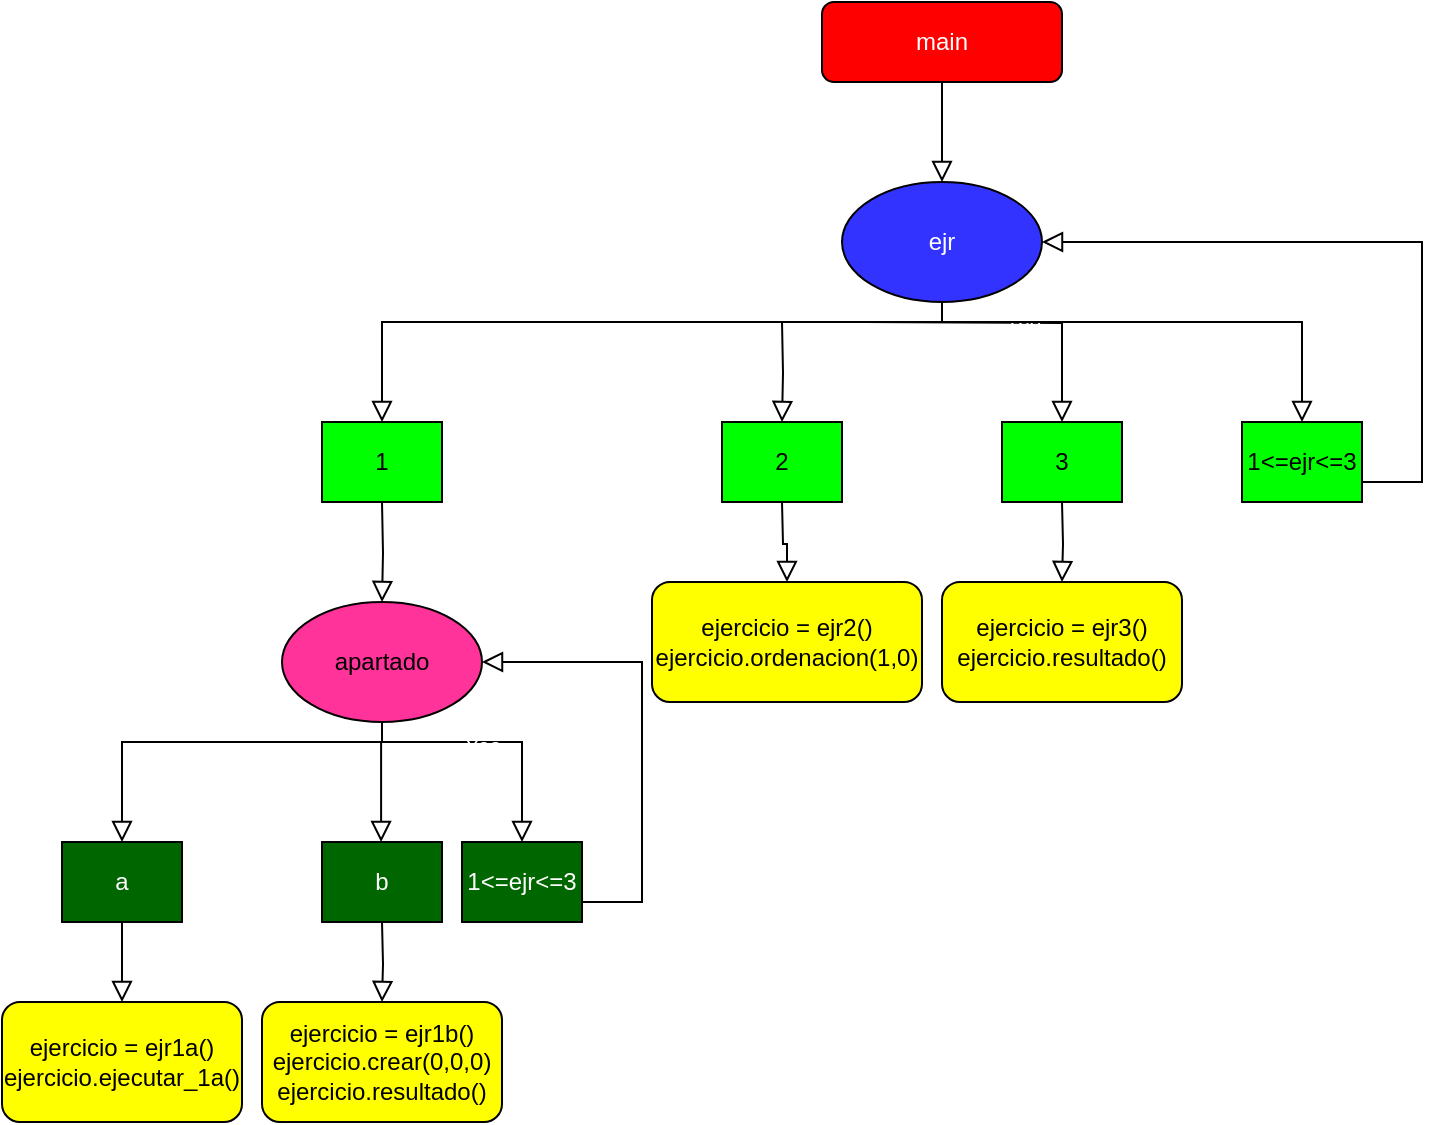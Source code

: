 <mxfile version="16.5.5" type="github">
  <diagram id="C5RBs43oDa-KdzZeNtuy" name="Page-1">
    <mxGraphModel dx="2791" dy="818" grid="1" gridSize="10" guides="1" tooltips="1" connect="1" arrows="1" fold="1" page="1" pageScale="1" pageWidth="827" pageHeight="1169" math="0" shadow="0">
      <root>
        <mxCell id="WIyWlLk6GJQsqaUBKTNV-0" />
        <mxCell id="WIyWlLk6GJQsqaUBKTNV-1" parent="WIyWlLk6GJQsqaUBKTNV-0" />
        <mxCell id="WIyWlLk6GJQsqaUBKTNV-2" value="" style="rounded=0;html=1;jettySize=auto;orthogonalLoop=1;fontSize=11;endArrow=block;endFill=0;endSize=8;strokeWidth=1;shadow=0;labelBackgroundColor=none;edgeStyle=orthogonalEdgeStyle;" parent="WIyWlLk6GJQsqaUBKTNV-1" source="WIyWlLk6GJQsqaUBKTNV-3" target="WIyWlLk6GJQsqaUBKTNV-6" edge="1">
          <mxGeometry relative="1" as="geometry" />
        </mxCell>
        <mxCell id="WIyWlLk6GJQsqaUBKTNV-3" value="main" style="rounded=1;whiteSpace=wrap;html=1;fontSize=12;glass=0;strokeWidth=1;shadow=0;fillColor=#FF0000;fontColor=#FFFFFF;" parent="WIyWlLk6GJQsqaUBKTNV-1" vertex="1">
          <mxGeometry x="160" y="80" width="120" height="40" as="geometry" />
        </mxCell>
        <mxCell id="WIyWlLk6GJQsqaUBKTNV-4" value="Yes" style="rounded=0;html=1;jettySize=auto;orthogonalLoop=1;fontSize=11;endArrow=block;endFill=0;endSize=8;strokeWidth=1;shadow=0;labelBackgroundColor=none;edgeStyle=orthogonalEdgeStyle;fontColor=#FFFFFF;exitX=0.5;exitY=1;exitDx=0;exitDy=0;" parent="WIyWlLk6GJQsqaUBKTNV-1" source="WIyWlLk6GJQsqaUBKTNV-6" target="WIyWlLk6GJQsqaUBKTNV-10" edge="1">
          <mxGeometry x="0.714" y="-36" relative="1" as="geometry">
            <mxPoint x="16" y="-30" as="offset" />
            <mxPoint x="60" y="240" as="sourcePoint" />
            <Array as="points">
              <mxPoint x="220" y="240" />
              <mxPoint x="-60" y="240" />
            </Array>
          </mxGeometry>
        </mxCell>
        <mxCell id="WIyWlLk6GJQsqaUBKTNV-6" value="ejr" style="ellipse;whiteSpace=wrap;html=1;fillColor=#3333FF;fontColor=#FFFFFF;" parent="WIyWlLk6GJQsqaUBKTNV-1" vertex="1">
          <mxGeometry x="170" y="170" width="100" height="60" as="geometry" />
        </mxCell>
        <mxCell id="WIyWlLk6GJQsqaUBKTNV-10" value="1" style="rounded=0;whiteSpace=wrap;html=1;fillColor=#00FF00;" parent="WIyWlLk6GJQsqaUBKTNV-1" vertex="1">
          <mxGeometry x="-90" y="290" width="60" height="40" as="geometry" />
        </mxCell>
        <mxCell id="W4li1J_tN7EeL1bsChQa-12" value="Yes" style="rounded=0;html=1;jettySize=auto;orthogonalLoop=1;fontSize=11;endArrow=block;endFill=0;endSize=8;strokeWidth=1;shadow=0;labelBackgroundColor=none;edgeStyle=orthogonalEdgeStyle;fontColor=#FFFFFF;exitX=0.5;exitY=1;exitDx=0;exitDy=0;" edge="1" parent="WIyWlLk6GJQsqaUBKTNV-1" target="W4li1J_tN7EeL1bsChQa-13">
          <mxGeometry x="0.714" y="-36" relative="1" as="geometry">
            <mxPoint x="16" y="-30" as="offset" />
            <mxPoint x="140" y="240" as="sourcePoint" />
          </mxGeometry>
        </mxCell>
        <mxCell id="W4li1J_tN7EeL1bsChQa-13" value="2" style="rounded=0;whiteSpace=wrap;html=1;fillColor=#00FF00;" vertex="1" parent="WIyWlLk6GJQsqaUBKTNV-1">
          <mxGeometry x="110" y="290" width="60" height="40" as="geometry" />
        </mxCell>
        <mxCell id="W4li1J_tN7EeL1bsChQa-14" value="Yes" style="rounded=0;html=1;jettySize=auto;orthogonalLoop=1;fontSize=11;endArrow=block;endFill=0;endSize=8;strokeWidth=1;shadow=0;labelBackgroundColor=none;edgeStyle=orthogonalEdgeStyle;fontColor=#FFFFFF;exitX=0.5;exitY=1;exitDx=0;exitDy=0;" edge="1" parent="WIyWlLk6GJQsqaUBKTNV-1" target="W4li1J_tN7EeL1bsChQa-15">
          <mxGeometry x="0.714" y="-36" relative="1" as="geometry">
            <mxPoint x="16" y="-30" as="offset" />
            <mxPoint x="180" y="240" as="sourcePoint" />
          </mxGeometry>
        </mxCell>
        <mxCell id="W4li1J_tN7EeL1bsChQa-15" value="3" style="rounded=0;whiteSpace=wrap;html=1;fillColor=#00FF00;" vertex="1" parent="WIyWlLk6GJQsqaUBKTNV-1">
          <mxGeometry x="250" y="290" width="60" height="40" as="geometry" />
        </mxCell>
        <mxCell id="W4li1J_tN7EeL1bsChQa-16" value="Yes" style="rounded=0;html=1;jettySize=auto;orthogonalLoop=1;fontSize=11;endArrow=block;endFill=0;endSize=8;strokeWidth=1;shadow=0;labelBackgroundColor=none;edgeStyle=orthogonalEdgeStyle;fontColor=#FFFFFF;exitX=0.5;exitY=1;exitDx=0;exitDy=0;" edge="1" parent="WIyWlLk6GJQsqaUBKTNV-1" target="W4li1J_tN7EeL1bsChQa-17" source="WIyWlLk6GJQsqaUBKTNV-6">
          <mxGeometry x="0.714" y="-36" relative="1" as="geometry">
            <mxPoint x="16" y="-30" as="offset" />
            <mxPoint x="320" y="240" as="sourcePoint" />
            <Array as="points">
              <mxPoint x="220" y="240" />
              <mxPoint x="400" y="240" />
            </Array>
          </mxGeometry>
        </mxCell>
        <mxCell id="W4li1J_tN7EeL1bsChQa-17" value="1&amp;lt;=ejr&amp;lt;=3" style="rounded=0;whiteSpace=wrap;html=1;fillColor=#00FF00;" vertex="1" parent="WIyWlLk6GJQsqaUBKTNV-1">
          <mxGeometry x="370" y="290" width="60" height="40" as="geometry" />
        </mxCell>
        <mxCell id="W4li1J_tN7EeL1bsChQa-18" value="Yes" style="rounded=0;html=1;jettySize=auto;orthogonalLoop=1;fontSize=11;endArrow=block;endFill=0;endSize=8;strokeWidth=1;shadow=0;labelBackgroundColor=none;edgeStyle=orthogonalEdgeStyle;fontColor=#FFFFFF;exitX=0.5;exitY=1;exitDx=0;exitDy=0;entryX=1;entryY=0.5;entryDx=0;entryDy=0;" edge="1" parent="WIyWlLk6GJQsqaUBKTNV-1" target="WIyWlLk6GJQsqaUBKTNV-6">
          <mxGeometry x="0.714" y="-36" relative="1" as="geometry">
            <mxPoint x="16" y="-30" as="offset" />
            <mxPoint x="430" y="310" as="sourcePoint" />
            <mxPoint x="350" y="200.0" as="targetPoint" />
            <Array as="points">
              <mxPoint x="430" y="320" />
              <mxPoint x="460" y="320" />
              <mxPoint x="460" y="200" />
            </Array>
          </mxGeometry>
        </mxCell>
        <mxCell id="W4li1J_tN7EeL1bsChQa-19" value="" style="rounded=0;html=1;jettySize=auto;orthogonalLoop=1;fontSize=11;endArrow=block;endFill=0;endSize=8;strokeWidth=1;shadow=0;labelBackgroundColor=none;edgeStyle=orthogonalEdgeStyle;" edge="1" parent="WIyWlLk6GJQsqaUBKTNV-1" target="W4li1J_tN7EeL1bsChQa-21">
          <mxGeometry relative="1" as="geometry">
            <mxPoint x="-60" y="330" as="sourcePoint" />
          </mxGeometry>
        </mxCell>
        <mxCell id="W4li1J_tN7EeL1bsChQa-20" value="Yes" style="rounded=0;html=1;jettySize=auto;orthogonalLoop=1;fontSize=11;endArrow=block;endFill=0;endSize=8;strokeWidth=1;shadow=0;labelBackgroundColor=none;edgeStyle=orthogonalEdgeStyle;fontColor=#FFFFFF;entryX=0.5;entryY=0;entryDx=0;entryDy=0;" edge="1" parent="WIyWlLk6GJQsqaUBKTNV-1" target="W4li1J_tN7EeL1bsChQa-22">
          <mxGeometry x="0.714" y="-36" relative="1" as="geometry">
            <mxPoint x="16" y="-30" as="offset" />
            <mxPoint x="-60" y="450" as="sourcePoint" />
            <Array as="points">
              <mxPoint x="-190" y="450" />
            </Array>
          </mxGeometry>
        </mxCell>
        <mxCell id="W4li1J_tN7EeL1bsChQa-21" value="apartado" style="ellipse;whiteSpace=wrap;html=1;fillColor=#FF3399;" vertex="1" parent="WIyWlLk6GJQsqaUBKTNV-1">
          <mxGeometry x="-110" y="380" width="100" height="60" as="geometry" />
        </mxCell>
        <mxCell id="W4li1J_tN7EeL1bsChQa-22" value="a" style="rounded=0;whiteSpace=wrap;html=1;fillColor=#006600;fontColor=#FFFFFF;" vertex="1" parent="WIyWlLk6GJQsqaUBKTNV-1">
          <mxGeometry x="-220" y="500" width="60" height="40" as="geometry" />
        </mxCell>
        <mxCell id="W4li1J_tN7EeL1bsChQa-23" value="Yes" style="rounded=0;html=1;jettySize=auto;orthogonalLoop=1;fontSize=11;endArrow=block;endFill=0;endSize=8;strokeWidth=1;shadow=0;labelBackgroundColor=none;edgeStyle=orthogonalEdgeStyle;fontColor=#FFFFFF;exitX=0.5;exitY=1;exitDx=0;exitDy=0;" edge="1" parent="WIyWlLk6GJQsqaUBKTNV-1">
          <mxGeometry x="0.714" y="-36" relative="1" as="geometry">
            <mxPoint x="16" y="-30" as="offset" />
            <mxPoint x="-60.45" y="450" as="sourcePoint" />
            <mxPoint x="-60.45" y="500" as="targetPoint" />
          </mxGeometry>
        </mxCell>
        <mxCell id="W4li1J_tN7EeL1bsChQa-24" value="b" style="rounded=0;whiteSpace=wrap;html=1;fillColor=#006600;fontColor=#FFFFFF;" vertex="1" parent="WIyWlLk6GJQsqaUBKTNV-1">
          <mxGeometry x="-90" y="500" width="60" height="40" as="geometry" />
        </mxCell>
        <mxCell id="W4li1J_tN7EeL1bsChQa-27" value="Yes" style="rounded=0;html=1;jettySize=auto;orthogonalLoop=1;fontSize=11;endArrow=block;endFill=0;endSize=8;strokeWidth=1;shadow=0;labelBackgroundColor=none;edgeStyle=orthogonalEdgeStyle;fontColor=#FFFFFF;exitX=0.5;exitY=1;exitDx=0;exitDy=0;" edge="1" parent="WIyWlLk6GJQsqaUBKTNV-1" source="W4li1J_tN7EeL1bsChQa-21" target="W4li1J_tN7EeL1bsChQa-28">
          <mxGeometry x="0.714" y="-36" relative="1" as="geometry">
            <mxPoint x="16" y="-30" as="offset" />
            <mxPoint x="-90" y="440" as="sourcePoint" />
            <Array as="points">
              <mxPoint x="-60" y="450" />
              <mxPoint x="10" y="450" />
            </Array>
          </mxGeometry>
        </mxCell>
        <mxCell id="W4li1J_tN7EeL1bsChQa-28" value="1&amp;lt;=ejr&amp;lt;=3" style="rounded=0;whiteSpace=wrap;html=1;fillColor=#006600;fontColor=#FFFFFF;" vertex="1" parent="WIyWlLk6GJQsqaUBKTNV-1">
          <mxGeometry x="-20" y="500" width="60" height="40" as="geometry" />
        </mxCell>
        <mxCell id="W4li1J_tN7EeL1bsChQa-29" value="Yes" style="rounded=0;html=1;jettySize=auto;orthogonalLoop=1;fontSize=11;endArrow=block;endFill=0;endSize=8;strokeWidth=1;shadow=0;labelBackgroundColor=none;edgeStyle=orthogonalEdgeStyle;fontColor=#FFFFFF;exitX=0.5;exitY=1;exitDx=0;exitDy=0;" edge="1" parent="WIyWlLk6GJQsqaUBKTNV-1">
          <mxGeometry x="0.714" y="-36" relative="1" as="geometry">
            <mxPoint x="16" y="-30" as="offset" />
            <mxPoint x="40" y="520" as="sourcePoint" />
            <mxPoint x="-10" y="410" as="targetPoint" />
            <Array as="points">
              <mxPoint x="40" y="530" />
              <mxPoint x="70" y="530" />
              <mxPoint x="70" y="410" />
            </Array>
          </mxGeometry>
        </mxCell>
        <mxCell id="W4li1J_tN7EeL1bsChQa-30" value="ejercicio = ejr1a()&lt;br&gt;ejercicio.ejecutar_1a()" style="rounded=1;whiteSpace=wrap;html=1;fontColor=#000000;fillColor=#FFFF00;" vertex="1" parent="WIyWlLk6GJQsqaUBKTNV-1">
          <mxGeometry x="-250" y="580" width="120" height="60" as="geometry" />
        </mxCell>
        <mxCell id="W4li1J_tN7EeL1bsChQa-31" value="" style="rounded=0;html=1;jettySize=auto;orthogonalLoop=1;fontSize=11;endArrow=block;endFill=0;endSize=8;strokeWidth=1;shadow=0;labelBackgroundColor=none;edgeStyle=orthogonalEdgeStyle;exitX=0.5;exitY=1;exitDx=0;exitDy=0;entryX=0.5;entryY=0;entryDx=0;entryDy=0;" edge="1" parent="WIyWlLk6GJQsqaUBKTNV-1" source="W4li1J_tN7EeL1bsChQa-22" target="W4li1J_tN7EeL1bsChQa-30">
          <mxGeometry relative="1" as="geometry">
            <mxPoint x="-160.62" y="540.0" as="sourcePoint" />
            <mxPoint x="-160.62" y="590.0" as="targetPoint" />
          </mxGeometry>
        </mxCell>
        <mxCell id="W4li1J_tN7EeL1bsChQa-32" value="ejercicio = ejr1b()&lt;br&gt;ejercicio.crear(0,0,0)&lt;br&gt;ejercicio.resultado()" style="rounded=1;whiteSpace=wrap;html=1;fontColor=#000000;fillColor=#FFFF00;" vertex="1" parent="WIyWlLk6GJQsqaUBKTNV-1">
          <mxGeometry x="-120" y="580" width="120" height="60" as="geometry" />
        </mxCell>
        <mxCell id="W4li1J_tN7EeL1bsChQa-33" value="" style="rounded=0;html=1;jettySize=auto;orthogonalLoop=1;fontSize=11;endArrow=block;endFill=0;endSize=8;strokeWidth=1;shadow=0;labelBackgroundColor=none;edgeStyle=orthogonalEdgeStyle;exitX=0.5;exitY=1;exitDx=0;exitDy=0;entryX=0.5;entryY=0;entryDx=0;entryDy=0;" edge="1" parent="WIyWlLk6GJQsqaUBKTNV-1" target="W4li1J_tN7EeL1bsChQa-32">
          <mxGeometry relative="1" as="geometry">
            <mxPoint x="-60" y="540" as="sourcePoint" />
            <mxPoint x="-30.62" y="590.0" as="targetPoint" />
          </mxGeometry>
        </mxCell>
        <mxCell id="W4li1J_tN7EeL1bsChQa-34" value="ejercicio = ejr2()&lt;br&gt;ejercicio.ordenacion(1,0)" style="rounded=1;whiteSpace=wrap;html=1;fontColor=#000000;fillColor=#FFFF00;" vertex="1" parent="WIyWlLk6GJQsqaUBKTNV-1">
          <mxGeometry x="75" y="370" width="135" height="60" as="geometry" />
        </mxCell>
        <mxCell id="W4li1J_tN7EeL1bsChQa-35" value="" style="rounded=0;html=1;jettySize=auto;orthogonalLoop=1;fontSize=11;endArrow=block;endFill=0;endSize=8;strokeWidth=1;shadow=0;labelBackgroundColor=none;edgeStyle=orthogonalEdgeStyle;exitX=0.5;exitY=1;exitDx=0;exitDy=0;entryX=0.5;entryY=0;entryDx=0;entryDy=0;" edge="1" parent="WIyWlLk6GJQsqaUBKTNV-1" target="W4li1J_tN7EeL1bsChQa-34">
          <mxGeometry relative="1" as="geometry">
            <mxPoint x="140" y="330" as="sourcePoint" />
            <mxPoint x="169.38" y="380.0" as="targetPoint" />
          </mxGeometry>
        </mxCell>
        <mxCell id="W4li1J_tN7EeL1bsChQa-36" value="ejercicio = ejr3()&lt;br&gt;ejercicio.resultado()" style="rounded=1;whiteSpace=wrap;html=1;fontColor=#000000;fillColor=#FFFF00;" vertex="1" parent="WIyWlLk6GJQsqaUBKTNV-1">
          <mxGeometry x="220" y="370" width="120" height="60" as="geometry" />
        </mxCell>
        <mxCell id="W4li1J_tN7EeL1bsChQa-37" value="" style="rounded=0;html=1;jettySize=auto;orthogonalLoop=1;fontSize=11;endArrow=block;endFill=0;endSize=8;strokeWidth=1;shadow=0;labelBackgroundColor=none;edgeStyle=orthogonalEdgeStyle;exitX=0.5;exitY=1;exitDx=0;exitDy=0;entryX=0.5;entryY=0;entryDx=0;entryDy=0;" edge="1" parent="WIyWlLk6GJQsqaUBKTNV-1" target="W4li1J_tN7EeL1bsChQa-36">
          <mxGeometry relative="1" as="geometry">
            <mxPoint x="280" y="330" as="sourcePoint" />
            <mxPoint x="309.38" y="380.0" as="targetPoint" />
          </mxGeometry>
        </mxCell>
      </root>
    </mxGraphModel>
  </diagram>
</mxfile>
